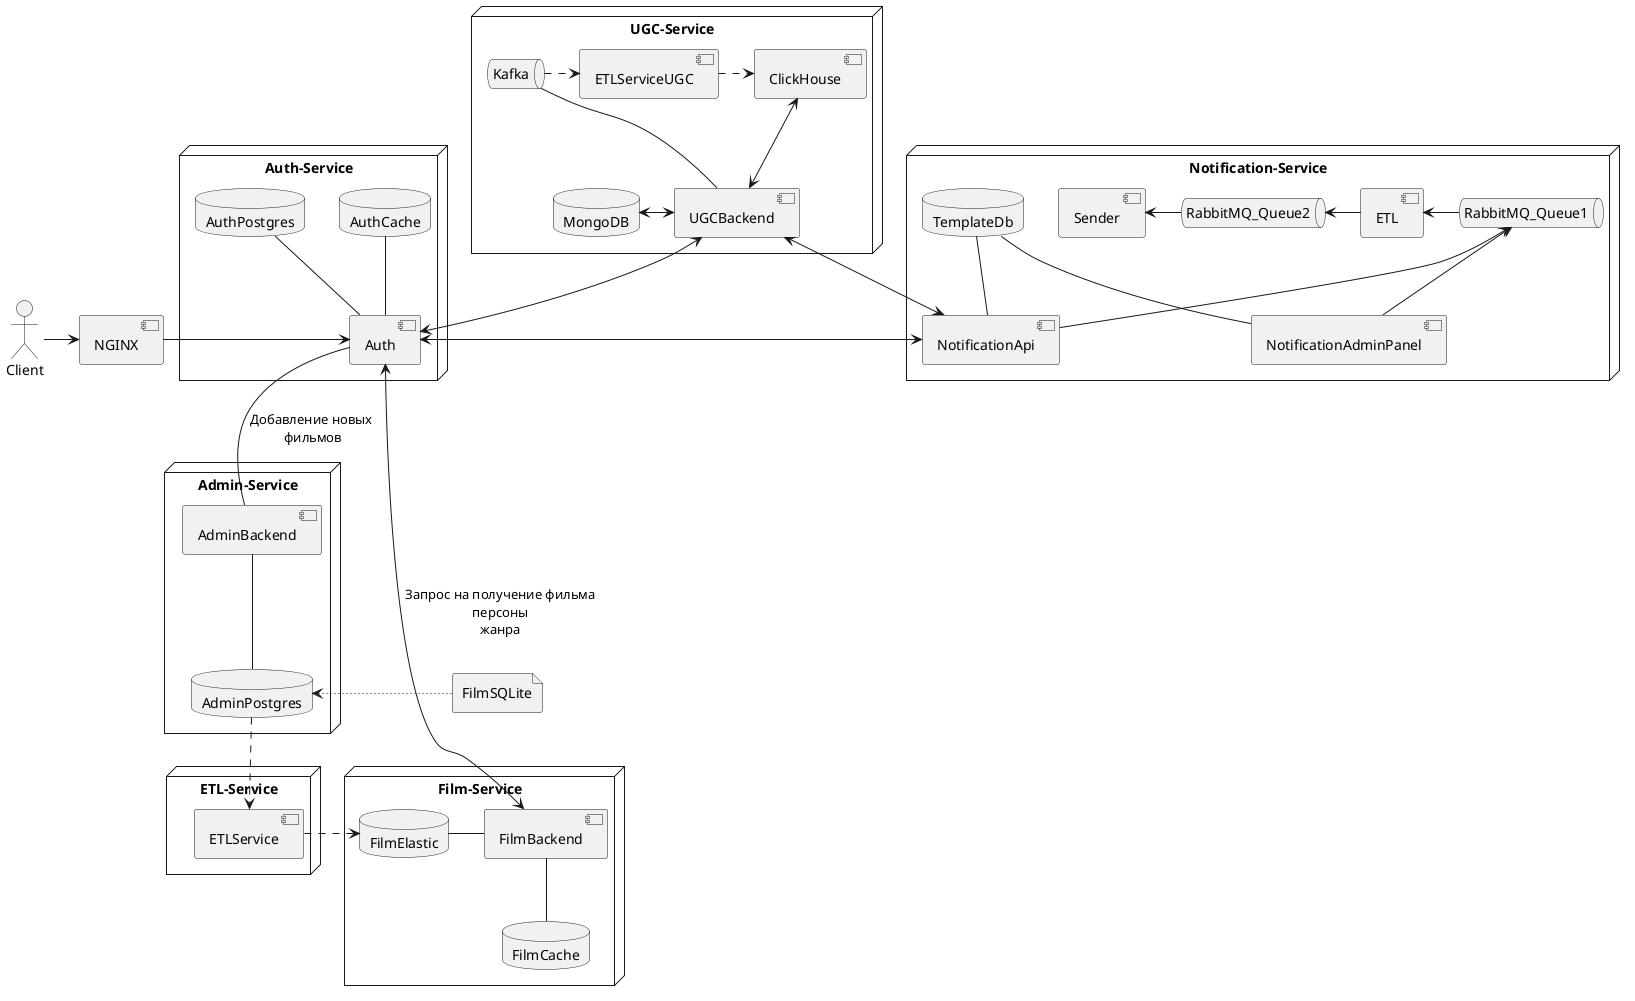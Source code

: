 @startuml
skinparam componentStyle uml2
actor Client
component NGINX
file FilmSQLite


node Auth-Service{
component Auth
database AuthPostgres
database AuthCache
}

node Admin-Service{
component AdminBackend
database AdminPostgres
}

node Film-Service{
component FilmBackend
database FilmElastic
database FilmCache
}

node ETL-Service{
component ETLService
}


node UGC-Service{
component UGCBackend
queue Kafka
component ClickHouse
component ETLServiceUGC
database MongoDB
}

node Notification-Service{
component NotificationAdminPanel
component NotificationApi
database TemplateDb
queue RabbitMQ_Queue1
queue RabbitMQ_Queue2
component ETL
component Sender
}

Client -> NGINX
NGINX -> Auth
Auth -up- AuthPostgres
Auth -up- AuthCache
Auth -down- AdminBackend: Добавление новых\n фильмов
AdminBackend -down- AdminPostgres

FilmSQLite-[dotted]right-->AdminPostgres

Auth <-> FilmBackend: Запрос на получение фильма\nперсоны\nжанра
FilmBackend -left- FilmElastic
FilmBackend -down- FilmCache


AdminPostgres-[dashed]->ETLService
ETLService-[dashed]>FilmElastic

Kafka-[dashed]>ETLServiceUGC
ETLServiceUGC-[dashed]>ClickHouse
UGCBackend<-left->MongoDB
ClickHouse<-->UGCBackend


Auth<-up->UGCBackend
UGCBackend-right-Kafka


NotificationAdminPanel -up- TemplateDb
NotificationApi -up- TemplateDb
NotificationAdminPanel -up-> RabbitMQ_Queue1
NotificationApi -up-> RabbitMQ_Queue1
RabbitMQ_Queue1 -left-> ETL
ETL -left-> RabbitMQ_Queue2
RabbitMQ_Queue2 -left-> Sender
Auth <-> NotificationApi
UGCBackend <-> NotificationApi



@enduml